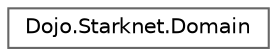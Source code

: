 digraph "Graphical Class Hierarchy"
{
 // LATEX_PDF_SIZE
  bgcolor="transparent";
  edge [fontname=Helvetica,fontsize=10,labelfontname=Helvetica,labelfontsize=10];
  node [fontname=Helvetica,fontsize=10,shape=box,height=0.2,width=0.4];
  rankdir="LR";
  Node0 [id="Node000000",label="Dojo.Starknet.Domain",height=0.2,width=0.4,color="grey40", fillcolor="white", style="filled",URL="$class_dojo_1_1_starknet_1_1_domain.html",tooltip=" "];
}
